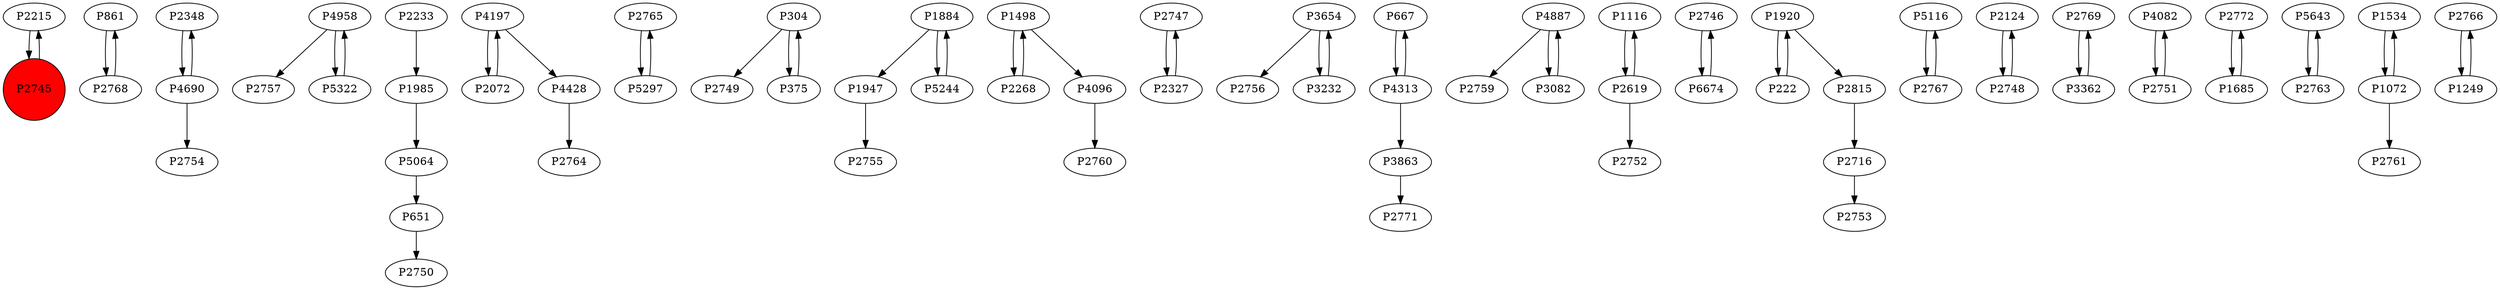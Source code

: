 digraph {
	P2215 -> P2745
	P861 -> P2768
	P2348 -> P4690
	P4958 -> P2757
	P651 -> P2750
	P1985 -> P5064
	P4197 -> P2072
	P2765 -> P5297
	P4958 -> P5322
	P304 -> P2749
	P1884 -> P1947
	P4428 -> P2764
	P4096 -> P2760
	P4197 -> P4428
	P2747 -> P2327
	P3654 -> P2756
	P667 -> P4313
	P4887 -> P2759
	P1116 -> P2619
	P2746 -> P6674
	P2815 -> P2716
	P5116 -> P2767
	P2268 -> P1498
	P3654 -> P3232
	P2124 -> P2748
	P4313 -> P667
	P2748 -> P2124
	P5322 -> P4958
	P2769 -> P3362
	P2619 -> P1116
	P2619 -> P2752
	P4082 -> P2751
	P4887 -> P3082
	P1498 -> P4096
	P4690 -> P2754
	P2772 -> P1685
	P4690 -> P2348
	P1947 -> P2755
	P2716 -> P2753
	P2072 -> P4197
	P304 -> P375
	P222 -> P1920
	P2768 -> P861
	P1884 -> P5244
	P5643 -> P2763
	P3082 -> P4887
	P5297 -> P2765
	P3232 -> P3654
	P2751 -> P4082
	P1534 -> P1072
	P2763 -> P5643
	P2767 -> P5116
	P4313 -> P3863
	P6674 -> P2746
	P3362 -> P2769
	P2233 -> P1985
	P1498 -> P2268
	P2766 -> P1249
	P1920 -> P2815
	P1249 -> P2766
	P5244 -> P1884
	P2327 -> P2747
	P5064 -> P651
	P1072 -> P1534
	P375 -> P304
	P1685 -> P2772
	P1920 -> P222
	P2745 -> P2215
	P3863 -> P2771
	P1072 -> P2761
	P2745 [shape=circle]
	P2745 [style=filled]
	P2745 [fillcolor=red]
}